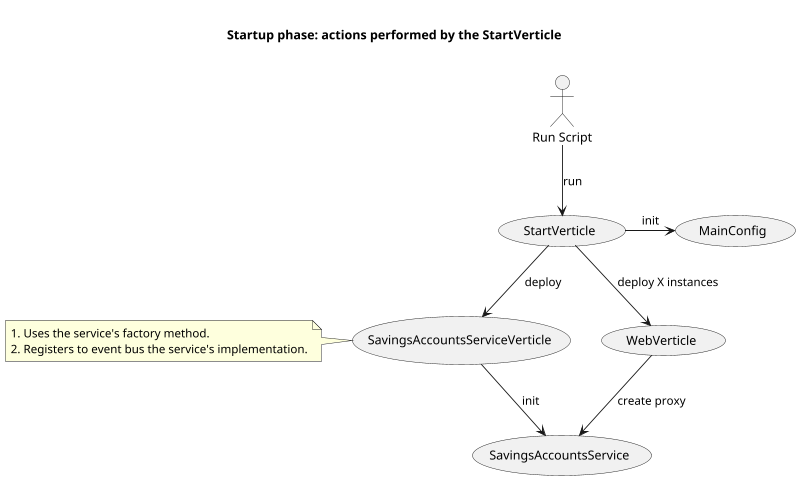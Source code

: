 @startuml

scale 800 width

title

   Startup phase: actions performed by the StartVerticle

endtitle


:Run Script: as r
(StartVerticle) as sv
(MainConfig) as mc
(SavingsAccountsServiceVerticle) as sasv
(SavingsAccountsService) as sas
(WebVerticle) as wv

note as sasv_actions
  1. Uses the service's factory method.
  2. Registers to event bus the service's implementation.
end note

r --> sv: run
sv -> mc: init
sv --> sasv: deploy
sv --> wv: deploy X instances
sasv --> sas: init
sasv -left-> sasv_actions

wv --> sas: create proxy

@enduml
